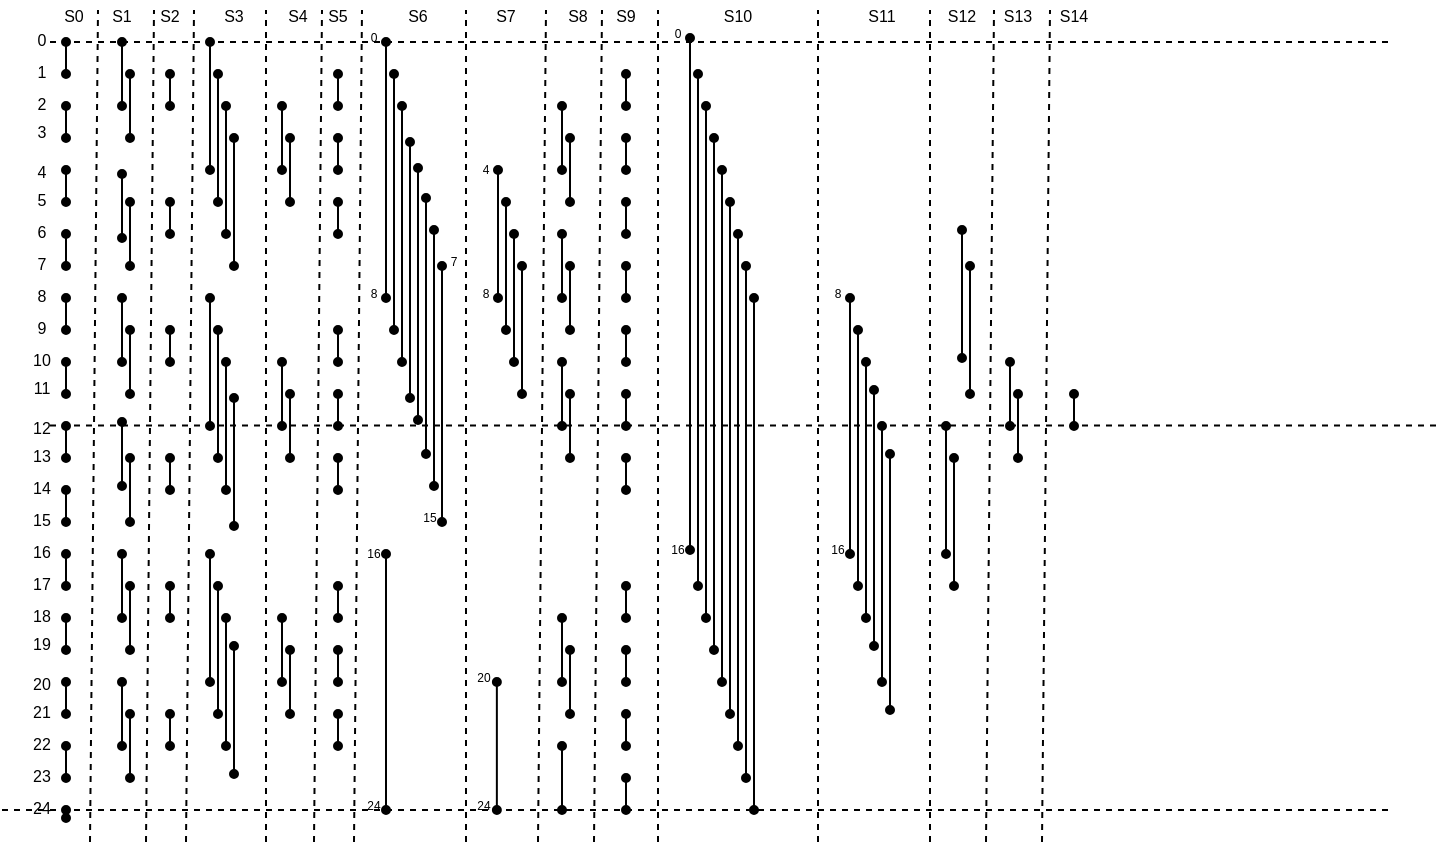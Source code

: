 <mxfile version="12.6.5" type="device"><diagram id="Ht1M8jgEwFfnCIfOTk4-" name="Page-1"><mxGraphModel dx="749" dy="666" grid="1" gridSize="4" guides="1" tooltips="1" connect="1" arrows="1" fold="1" page="1" pageScale="1" pageWidth="1169" pageHeight="827" math="0" shadow="0"><root><mxCell id="0"/><mxCell id="1" parent="0"/><mxCell id="zdIPaz5jNOVgqwuHXg08-60" value="" style="endArrow=oval;startArrow=oval;html=1;startFill=1;endFill=1;endSize=4;startSize=4;" parent="1" edge="1"><mxGeometry width="50" height="50" relative="1" as="geometry"><mxPoint x="56" y="48" as="sourcePoint"/><mxPoint x="56" y="32" as="targetPoint"/></mxGeometry></mxCell><mxCell id="zdIPaz5jNOVgqwuHXg08-61" value="" style="endArrow=oval;startArrow=oval;html=1;startFill=1;endFill=1;endSize=4;startSize=4;" parent="1" edge="1"><mxGeometry width="50" height="50" relative="1" as="geometry"><mxPoint x="56" y="80" as="sourcePoint"/><mxPoint x="56" y="64" as="targetPoint"/></mxGeometry></mxCell><mxCell id="zdIPaz5jNOVgqwuHXg08-62" value="" style="endArrow=oval;startArrow=oval;html=1;startFill=1;endFill=1;endSize=4;startSize=4;" parent="1" edge="1"><mxGeometry width="50" height="50" relative="1" as="geometry"><mxPoint x="56" y="112" as="sourcePoint"/><mxPoint x="56" y="96" as="targetPoint"/></mxGeometry></mxCell><mxCell id="zdIPaz5jNOVgqwuHXg08-63" value="" style="endArrow=oval;startArrow=oval;html=1;startFill=1;endFill=1;endSize=4;startSize=4;" parent="1" edge="1"><mxGeometry width="50" height="50" relative="1" as="geometry"><mxPoint x="56" y="144" as="sourcePoint"/><mxPoint x="56" y="128.0" as="targetPoint"/></mxGeometry></mxCell><mxCell id="zdIPaz5jNOVgqwuHXg08-64" value="" style="endArrow=oval;startArrow=oval;html=1;startFill=1;endFill=1;endSize=4;startSize=4;" parent="1" edge="1"><mxGeometry width="50" height="50" relative="1" as="geometry"><mxPoint x="84" y="64" as="sourcePoint"/><mxPoint x="84" y="32" as="targetPoint"/></mxGeometry></mxCell><mxCell id="zdIPaz5jNOVgqwuHXg08-65" value="" style="endArrow=oval;startArrow=oval;html=1;startFill=1;endFill=1;endSize=4;startSize=4;" parent="1" edge="1"><mxGeometry width="50" height="50" relative="1" as="geometry"><mxPoint x="88" y="80.0" as="sourcePoint"/><mxPoint x="88" y="48" as="targetPoint"/></mxGeometry></mxCell><mxCell id="zdIPaz5jNOVgqwuHXg08-66" value="" style="endArrow=oval;startArrow=oval;html=1;startFill=1;endFill=1;endSize=4;startSize=4;" parent="1" edge="1"><mxGeometry width="50" height="50" relative="1" as="geometry"><mxPoint x="108" y="64" as="sourcePoint"/><mxPoint x="108" y="48" as="targetPoint"/></mxGeometry></mxCell><mxCell id="zdIPaz5jNOVgqwuHXg08-67" value="" style="endArrow=oval;startArrow=oval;html=1;startFill=1;endFill=1;endSize=4;startSize=4;" parent="1" edge="1"><mxGeometry width="50" height="50" relative="1" as="geometry"><mxPoint x="84" y="130.0" as="sourcePoint"/><mxPoint x="84" y="98" as="targetPoint"/></mxGeometry></mxCell><mxCell id="zdIPaz5jNOVgqwuHXg08-68" value="" style="endArrow=oval;startArrow=oval;html=1;startFill=1;endFill=1;endSize=4;startSize=4;" parent="1" edge="1"><mxGeometry width="50" height="50" relative="1" as="geometry"><mxPoint x="88" y="144.0" as="sourcePoint"/><mxPoint x="88" y="112" as="targetPoint"/></mxGeometry></mxCell><mxCell id="zdIPaz5jNOVgqwuHXg08-69" value="" style="endArrow=oval;startArrow=oval;html=1;startFill=1;endFill=1;endSize=4;startSize=4;" parent="1" edge="1"><mxGeometry width="50" height="50" relative="1" as="geometry"><mxPoint x="108" y="128.0" as="sourcePoint"/><mxPoint x="108" y="112" as="targetPoint"/></mxGeometry></mxCell><mxCell id="zdIPaz5jNOVgqwuHXg08-70" value="" style="endArrow=oval;startArrow=oval;html=1;startFill=1;endFill=1;endSize=4;startSize=4;" parent="1" edge="1"><mxGeometry width="50" height="50" relative="1" as="geometry"><mxPoint x="128" y="96" as="sourcePoint"/><mxPoint x="128" y="32.0" as="targetPoint"/></mxGeometry></mxCell><mxCell id="zdIPaz5jNOVgqwuHXg08-71" value="" style="endArrow=oval;startArrow=oval;html=1;startFill=1;endFill=1;endSize=4;startSize=4;" parent="1" edge="1"><mxGeometry width="50" height="50" relative="1" as="geometry"><mxPoint x="132" y="112.0" as="sourcePoint"/><mxPoint x="132" y="48.0" as="targetPoint"/></mxGeometry></mxCell><mxCell id="zdIPaz5jNOVgqwuHXg08-72" value="" style="endArrow=oval;startArrow=oval;html=1;startFill=1;endFill=1;endSize=4;startSize=4;" parent="1" edge="1"><mxGeometry width="50" height="50" relative="1" as="geometry"><mxPoint x="136.0" y="128.0" as="sourcePoint"/><mxPoint x="136.0" y="64.0" as="targetPoint"/></mxGeometry></mxCell><mxCell id="zdIPaz5jNOVgqwuHXg08-73" value="" style="endArrow=oval;startArrow=oval;html=1;startFill=1;endFill=1;endSize=4;startSize=4;" parent="1" edge="1"><mxGeometry width="50" height="50" relative="1" as="geometry"><mxPoint x="140.0" y="144" as="sourcePoint"/><mxPoint x="140.0" y="80.0" as="targetPoint"/></mxGeometry></mxCell><mxCell id="zdIPaz5jNOVgqwuHXg08-74" value="" style="endArrow=oval;startArrow=oval;html=1;startFill=1;endFill=1;endSize=4;startSize=4;" parent="1" edge="1"><mxGeometry width="50" height="50" relative="1" as="geometry"><mxPoint x="164" y="96.0" as="sourcePoint"/><mxPoint x="164" y="64" as="targetPoint"/></mxGeometry></mxCell><mxCell id="zdIPaz5jNOVgqwuHXg08-75" value="" style="endArrow=oval;startArrow=oval;html=1;startFill=1;endFill=1;endSize=4;startSize=4;" parent="1" edge="1"><mxGeometry width="50" height="50" relative="1" as="geometry"><mxPoint x="168.0" y="112.0" as="sourcePoint"/><mxPoint x="168.0" y="80.0" as="targetPoint"/></mxGeometry></mxCell><mxCell id="zdIPaz5jNOVgqwuHXg08-76" value="&lt;font style=&quot;font-size: 8px&quot;&gt;0&lt;/font&gt;" style="text;html=1;strokeColor=none;fillColor=none;align=center;verticalAlign=middle;whiteSpace=wrap;rounded=0;" parent="1" vertex="1"><mxGeometry x="32" y="24" width="24" height="12" as="geometry"/></mxCell><mxCell id="zdIPaz5jNOVgqwuHXg08-77" value="&lt;font style=&quot;font-size: 8px&quot;&gt;1&lt;/font&gt;" style="text;html=1;strokeColor=none;fillColor=none;align=center;verticalAlign=middle;whiteSpace=wrap;rounded=0;" parent="1" vertex="1"><mxGeometry x="32" y="40" width="24" height="12" as="geometry"/></mxCell><mxCell id="zdIPaz5jNOVgqwuHXg08-78" value="&lt;font style=&quot;font-size: 8px&quot;&gt;2&lt;/font&gt;" style="text;html=1;strokeColor=none;fillColor=none;align=center;verticalAlign=middle;whiteSpace=wrap;rounded=0;" parent="1" vertex="1"><mxGeometry x="32" y="56" width="24" height="12" as="geometry"/></mxCell><mxCell id="zdIPaz5jNOVgqwuHXg08-79" value="&lt;font style=&quot;font-size: 8px&quot;&gt;3&lt;/font&gt;" style="text;html=1;strokeColor=none;fillColor=none;align=center;verticalAlign=middle;whiteSpace=wrap;rounded=0;" parent="1" vertex="1"><mxGeometry x="32" y="70" width="24" height="12" as="geometry"/></mxCell><mxCell id="zdIPaz5jNOVgqwuHXg08-80" value="&lt;font style=&quot;font-size: 8px&quot;&gt;4&lt;/font&gt;" style="text;html=1;strokeColor=none;fillColor=none;align=center;verticalAlign=middle;whiteSpace=wrap;rounded=0;" parent="1" vertex="1"><mxGeometry x="32" y="90" width="24" height="12" as="geometry"/></mxCell><mxCell id="zdIPaz5jNOVgqwuHXg08-81" value="&lt;font style=&quot;font-size: 8px&quot;&gt;5&lt;/font&gt;" style="text;html=1;strokeColor=none;fillColor=none;align=center;verticalAlign=middle;whiteSpace=wrap;rounded=0;" parent="1" vertex="1"><mxGeometry x="32" y="104" width="24" height="12" as="geometry"/></mxCell><mxCell id="zdIPaz5jNOVgqwuHXg08-82" value="&lt;font style=&quot;font-size: 8px&quot;&gt;6&lt;/font&gt;" style="text;html=1;strokeColor=none;fillColor=none;align=center;verticalAlign=middle;whiteSpace=wrap;rounded=0;" parent="1" vertex="1"><mxGeometry x="32" y="120" width="24" height="12" as="geometry"/></mxCell><mxCell id="zdIPaz5jNOVgqwuHXg08-83" value="&lt;font style=&quot;font-size: 8px&quot;&gt;7&lt;/font&gt;" style="text;html=1;strokeColor=none;fillColor=none;align=center;verticalAlign=middle;whiteSpace=wrap;rounded=0;" parent="1" vertex="1"><mxGeometry x="32" y="136" width="24" height="12" as="geometry"/></mxCell><mxCell id="zdIPaz5jNOVgqwuHXg08-84" value="" style="endArrow=oval;startArrow=oval;html=1;startFill=1;endFill=1;endSize=4;startSize=4;" parent="1" edge="1"><mxGeometry width="50" height="50" relative="1" as="geometry"><mxPoint x="56.0" y="176" as="sourcePoint"/><mxPoint x="56.0" y="160" as="targetPoint"/></mxGeometry></mxCell><mxCell id="zdIPaz5jNOVgqwuHXg08-85" value="" style="endArrow=oval;startArrow=oval;html=1;startFill=1;endFill=1;endSize=4;startSize=4;" parent="1" edge="1"><mxGeometry width="50" height="50" relative="1" as="geometry"><mxPoint x="56.0" y="208" as="sourcePoint"/><mxPoint x="56.0" y="192.0" as="targetPoint"/></mxGeometry></mxCell><mxCell id="zdIPaz5jNOVgqwuHXg08-86" value="" style="endArrow=oval;startArrow=oval;html=1;startFill=1;endFill=1;endSize=4;startSize=4;" parent="1" edge="1"><mxGeometry width="50" height="50" relative="1" as="geometry"><mxPoint x="56.0" y="240" as="sourcePoint"/><mxPoint x="56.0" y="224.0" as="targetPoint"/></mxGeometry></mxCell><mxCell id="zdIPaz5jNOVgqwuHXg08-87" value="" style="endArrow=oval;startArrow=oval;html=1;startFill=1;endFill=1;endSize=4;startSize=4;" parent="1" edge="1"><mxGeometry width="50" height="50" relative="1" as="geometry"><mxPoint x="56.0" y="272" as="sourcePoint"/><mxPoint x="56.0" y="256" as="targetPoint"/></mxGeometry></mxCell><mxCell id="zdIPaz5jNOVgqwuHXg08-88" value="" style="endArrow=oval;startArrow=oval;html=1;startFill=1;endFill=1;endSize=4;startSize=4;" parent="1" edge="1"><mxGeometry width="50" height="50" relative="1" as="geometry"><mxPoint x="84" y="192.0" as="sourcePoint"/><mxPoint x="84" y="160" as="targetPoint"/></mxGeometry></mxCell><mxCell id="zdIPaz5jNOVgqwuHXg08-89" value="" style="endArrow=oval;startArrow=oval;html=1;startFill=1;endFill=1;endSize=4;startSize=4;" parent="1" edge="1"><mxGeometry width="50" height="50" relative="1" as="geometry"><mxPoint x="88" y="208.0" as="sourcePoint"/><mxPoint x="88" y="176" as="targetPoint"/></mxGeometry></mxCell><mxCell id="zdIPaz5jNOVgqwuHXg08-90" value="" style="endArrow=oval;startArrow=oval;html=1;startFill=1;endFill=1;endSize=4;startSize=4;" parent="1" edge="1"><mxGeometry width="50" height="50" relative="1" as="geometry"><mxPoint x="108" y="192.0" as="sourcePoint"/><mxPoint x="108" y="176" as="targetPoint"/></mxGeometry></mxCell><mxCell id="zdIPaz5jNOVgqwuHXg08-91" value="" style="endArrow=oval;startArrow=oval;html=1;startFill=1;endFill=1;endSize=4;startSize=4;" parent="1" edge="1"><mxGeometry width="50" height="50" relative="1" as="geometry"><mxPoint x="84" y="254" as="sourcePoint"/><mxPoint x="84" y="222.0" as="targetPoint"/></mxGeometry></mxCell><mxCell id="zdIPaz5jNOVgqwuHXg08-92" value="" style="endArrow=oval;startArrow=oval;html=1;startFill=1;endFill=1;endSize=4;startSize=4;" parent="1" edge="1"><mxGeometry width="50" height="50" relative="1" as="geometry"><mxPoint x="88" y="272" as="sourcePoint"/><mxPoint x="88" y="240" as="targetPoint"/></mxGeometry></mxCell><mxCell id="zdIPaz5jNOVgqwuHXg08-93" value="" style="endArrow=oval;startArrow=oval;html=1;startFill=1;endFill=1;endSize=4;startSize=4;" parent="1" edge="1"><mxGeometry width="50" height="50" relative="1" as="geometry"><mxPoint x="108" y="256" as="sourcePoint"/><mxPoint x="108" y="240" as="targetPoint"/></mxGeometry></mxCell><mxCell id="zdIPaz5jNOVgqwuHXg08-94" value="" style="endArrow=oval;startArrow=oval;html=1;startFill=1;endFill=1;endSize=4;startSize=4;" parent="1" edge="1"><mxGeometry width="50" height="50" relative="1" as="geometry"><mxPoint x="128" y="224.0" as="sourcePoint"/><mxPoint x="128" y="160.0" as="targetPoint"/></mxGeometry></mxCell><mxCell id="zdIPaz5jNOVgqwuHXg08-95" value="" style="endArrow=oval;startArrow=oval;html=1;startFill=1;endFill=1;endSize=4;startSize=4;" parent="1" edge="1"><mxGeometry width="50" height="50" relative="1" as="geometry"><mxPoint x="132.0" y="240.0" as="sourcePoint"/><mxPoint x="132.0" y="176.0" as="targetPoint"/></mxGeometry></mxCell><mxCell id="zdIPaz5jNOVgqwuHXg08-96" value="" style="endArrow=oval;startArrow=oval;html=1;startFill=1;endFill=1;endSize=4;startSize=4;" parent="1" edge="1"><mxGeometry width="50" height="50" relative="1" as="geometry"><mxPoint x="136.0" y="256" as="sourcePoint"/><mxPoint x="136.0" y="192.0" as="targetPoint"/></mxGeometry></mxCell><mxCell id="zdIPaz5jNOVgqwuHXg08-97" value="" style="endArrow=oval;startArrow=oval;html=1;startFill=1;endFill=1;endSize=4;startSize=4;" parent="1" edge="1"><mxGeometry width="50" height="50" relative="1" as="geometry"><mxPoint x="140" y="274" as="sourcePoint"/><mxPoint x="140" y="210.0" as="targetPoint"/></mxGeometry></mxCell><mxCell id="zdIPaz5jNOVgqwuHXg08-98" value="" style="endArrow=oval;startArrow=oval;html=1;startFill=1;endFill=1;endSize=4;startSize=4;" parent="1" edge="1"><mxGeometry width="50" height="50" relative="1" as="geometry"><mxPoint x="164.0" y="224.0" as="sourcePoint"/><mxPoint x="164.0" y="192.0" as="targetPoint"/></mxGeometry></mxCell><mxCell id="zdIPaz5jNOVgqwuHXg08-99" value="" style="endArrow=oval;startArrow=oval;html=1;startFill=1;endFill=1;endSize=4;startSize=4;" parent="1" edge="1"><mxGeometry width="50" height="50" relative="1" as="geometry"><mxPoint x="168.0" y="240.0" as="sourcePoint"/><mxPoint x="168.0" y="208.0" as="targetPoint"/></mxGeometry></mxCell><mxCell id="zdIPaz5jNOVgqwuHXg08-100" value="&lt;font style=&quot;font-size: 8px&quot;&gt;8&lt;/font&gt;" style="text;html=1;strokeColor=none;fillColor=none;align=center;verticalAlign=middle;whiteSpace=wrap;rounded=0;" parent="1" vertex="1"><mxGeometry x="32" y="152" width="24" height="12" as="geometry"/></mxCell><mxCell id="zdIPaz5jNOVgqwuHXg08-101" value="&lt;font style=&quot;font-size: 8px&quot;&gt;9&lt;/font&gt;" style="text;html=1;strokeColor=none;fillColor=none;align=center;verticalAlign=middle;whiteSpace=wrap;rounded=0;" parent="1" vertex="1"><mxGeometry x="32" y="168" width="24" height="12" as="geometry"/></mxCell><mxCell id="zdIPaz5jNOVgqwuHXg08-102" value="&lt;font style=&quot;font-size: 8px&quot;&gt;10&lt;/font&gt;" style="text;html=1;strokeColor=none;fillColor=none;align=center;verticalAlign=middle;whiteSpace=wrap;rounded=0;" parent="1" vertex="1"><mxGeometry x="32" y="184" width="24" height="12" as="geometry"/></mxCell><mxCell id="zdIPaz5jNOVgqwuHXg08-103" value="&lt;font style=&quot;font-size: 8px&quot;&gt;11&lt;/font&gt;" style="text;html=1;strokeColor=none;fillColor=none;align=center;verticalAlign=middle;whiteSpace=wrap;rounded=0;" parent="1" vertex="1"><mxGeometry x="32" y="198" width="24" height="12" as="geometry"/></mxCell><mxCell id="zdIPaz5jNOVgqwuHXg08-104" value="&lt;span style=&quot;font-size: 8px&quot;&gt;12&lt;/span&gt;" style="text;html=1;strokeColor=none;fillColor=none;align=center;verticalAlign=middle;whiteSpace=wrap;rounded=0;" parent="1" vertex="1"><mxGeometry x="32" y="218" width="24" height="12" as="geometry"/></mxCell><mxCell id="zdIPaz5jNOVgqwuHXg08-105" value="&lt;span style=&quot;font-size: 8px&quot;&gt;13&lt;/span&gt;" style="text;html=1;strokeColor=none;fillColor=none;align=center;verticalAlign=middle;whiteSpace=wrap;rounded=0;" parent="1" vertex="1"><mxGeometry x="32" y="232" width="24" height="12" as="geometry"/></mxCell><mxCell id="zdIPaz5jNOVgqwuHXg08-106" value="&lt;font style=&quot;font-size: 8px&quot;&gt;14&lt;/font&gt;" style="text;html=1;strokeColor=none;fillColor=none;align=center;verticalAlign=middle;whiteSpace=wrap;rounded=0;" parent="1" vertex="1"><mxGeometry x="32" y="248" width="24" height="12" as="geometry"/></mxCell><mxCell id="zdIPaz5jNOVgqwuHXg08-107" value="&lt;font style=&quot;font-size: 8px&quot;&gt;15&lt;/font&gt;" style="text;html=1;strokeColor=none;fillColor=none;align=center;verticalAlign=middle;whiteSpace=wrap;rounded=0;" parent="1" vertex="1"><mxGeometry x="32" y="264" width="24" height="12" as="geometry"/></mxCell><mxCell id="zdIPaz5jNOVgqwuHXg08-108" value="" style="endArrow=oval;startArrow=oval;html=1;startFill=1;endFill=1;endSize=4;startSize=4;" parent="1" edge="1"><mxGeometry width="50" height="50" relative="1" as="geometry"><mxPoint x="216" y="160" as="sourcePoint"/><mxPoint x="216" y="32.0" as="targetPoint"/></mxGeometry></mxCell><mxCell id="zdIPaz5jNOVgqwuHXg08-109" value="" style="endArrow=oval;startArrow=oval;html=1;startFill=1;endFill=1;endSize=4;startSize=4;" parent="1" edge="1"><mxGeometry width="50" height="50" relative="1" as="geometry"><mxPoint x="220" y="176" as="sourcePoint"/><mxPoint x="220" y="48.0" as="targetPoint"/></mxGeometry></mxCell><mxCell id="zdIPaz5jNOVgqwuHXg08-110" value="" style="endArrow=oval;startArrow=oval;html=1;startFill=1;endFill=1;endSize=4;startSize=4;" parent="1" edge="1"><mxGeometry width="50" height="50" relative="1" as="geometry"><mxPoint x="224.0" y="192" as="sourcePoint"/><mxPoint x="224.0" y="64.0" as="targetPoint"/></mxGeometry></mxCell><mxCell id="zdIPaz5jNOVgqwuHXg08-111" value="" style="endArrow=oval;startArrow=oval;html=1;startFill=1;endFill=1;endSize=4;startSize=4;" parent="1" edge="1"><mxGeometry width="50" height="50" relative="1" as="geometry"><mxPoint x="228.0" y="210" as="sourcePoint"/><mxPoint x="228.0" y="82.0" as="targetPoint"/></mxGeometry></mxCell><mxCell id="zdIPaz5jNOVgqwuHXg08-112" value="" style="endArrow=oval;startArrow=oval;html=1;startFill=1;endFill=1;endSize=4;startSize=4;" parent="1" edge="1"><mxGeometry width="50" height="50" relative="1" as="geometry"><mxPoint x="232" y="221" as="sourcePoint"/><mxPoint x="232" y="95" as="targetPoint"/></mxGeometry></mxCell><mxCell id="zdIPaz5jNOVgqwuHXg08-113" value="" style="endArrow=oval;startArrow=oval;html=1;startFill=1;endFill=1;endSize=4;startSize=4;" parent="1" edge="1"><mxGeometry width="50" height="50" relative="1" as="geometry"><mxPoint x="236.0" y="238" as="sourcePoint"/><mxPoint x="236.0" y="110.0" as="targetPoint"/></mxGeometry></mxCell><mxCell id="zdIPaz5jNOVgqwuHXg08-114" value="" style="endArrow=oval;startArrow=oval;html=1;startFill=1;endFill=1;endSize=4;startSize=4;" parent="1" edge="1"><mxGeometry width="50" height="50" relative="1" as="geometry"><mxPoint x="240.0" y="254" as="sourcePoint"/><mxPoint x="240" y="126" as="targetPoint"/></mxGeometry></mxCell><mxCell id="zdIPaz5jNOVgqwuHXg08-115" value="" style="endArrow=oval;startArrow=oval;html=1;startFill=1;endFill=1;endSize=4;startSize=4;" parent="1" edge="1"><mxGeometry width="50" height="50" relative="1" as="geometry"><mxPoint x="244.0" y="272" as="sourcePoint"/><mxPoint x="244.0" y="144" as="targetPoint"/></mxGeometry></mxCell><mxCell id="zdIPaz5jNOVgqwuHXg08-116" value="" style="endArrow=oval;startArrow=oval;html=1;startFill=1;endFill=1;endSize=4;startSize=4;" parent="1" edge="1"><mxGeometry width="50" height="50" relative="1" as="geometry"><mxPoint x="272" y="160.0" as="sourcePoint"/><mxPoint x="272" y="96.0" as="targetPoint"/></mxGeometry></mxCell><mxCell id="zdIPaz5jNOVgqwuHXg08-117" value="" style="endArrow=oval;startArrow=oval;html=1;startFill=1;endFill=1;endSize=4;startSize=4;" parent="1" edge="1"><mxGeometry width="50" height="50" relative="1" as="geometry"><mxPoint x="276.0" y="176.0" as="sourcePoint"/><mxPoint x="276.0" y="112.0" as="targetPoint"/></mxGeometry></mxCell><mxCell id="zdIPaz5jNOVgqwuHXg08-118" value="" style="endArrow=oval;startArrow=oval;html=1;startFill=1;endFill=1;endSize=4;startSize=4;" parent="1" edge="1"><mxGeometry width="50" height="50" relative="1" as="geometry"><mxPoint x="280.0" y="192" as="sourcePoint"/><mxPoint x="280.0" y="128.0" as="targetPoint"/></mxGeometry></mxCell><mxCell id="zdIPaz5jNOVgqwuHXg08-119" value="" style="endArrow=oval;startArrow=oval;html=1;startFill=1;endFill=1;endSize=4;startSize=4;" parent="1" edge="1"><mxGeometry width="50" height="50" relative="1" as="geometry"><mxPoint x="284" y="208" as="sourcePoint"/><mxPoint x="284" y="144.0" as="targetPoint"/></mxGeometry></mxCell><mxCell id="zdIPaz5jNOVgqwuHXg08-120" value="" style="endArrow=oval;startArrow=oval;html=1;startFill=1;endFill=1;endSize=4;startSize=4;" parent="1" edge="1"><mxGeometry width="50" height="50" relative="1" as="geometry"><mxPoint x="304" y="96.0" as="sourcePoint"/><mxPoint x="304" y="64" as="targetPoint"/></mxGeometry></mxCell><mxCell id="zdIPaz5jNOVgqwuHXg08-121" value="" style="endArrow=oval;startArrow=oval;html=1;startFill=1;endFill=1;endSize=4;startSize=4;" parent="1" edge="1"><mxGeometry width="50" height="50" relative="1" as="geometry"><mxPoint x="308" y="112.0" as="sourcePoint"/><mxPoint x="308" y="80" as="targetPoint"/></mxGeometry></mxCell><mxCell id="zdIPaz5jNOVgqwuHXg08-122" value="" style="endArrow=oval;startArrow=oval;html=1;startFill=1;endFill=1;endSize=4;startSize=4;" parent="1" edge="1"><mxGeometry width="50" height="50" relative="1" as="geometry"><mxPoint x="304" y="160.0" as="sourcePoint"/><mxPoint x="304" y="128.0" as="targetPoint"/></mxGeometry></mxCell><mxCell id="zdIPaz5jNOVgqwuHXg08-123" value="" style="endArrow=oval;startArrow=oval;html=1;startFill=1;endFill=1;endSize=4;startSize=4;" parent="1" edge="1"><mxGeometry width="50" height="50" relative="1" as="geometry"><mxPoint x="308" y="176.0" as="sourcePoint"/><mxPoint x="308" y="144" as="targetPoint"/></mxGeometry></mxCell><mxCell id="zdIPaz5jNOVgqwuHXg08-124" value="" style="endArrow=oval;startArrow=oval;html=1;startFill=1;endFill=1;endSize=4;startSize=4;" parent="1" edge="1"><mxGeometry width="50" height="50" relative="1" as="geometry"><mxPoint x="304" y="224" as="sourcePoint"/><mxPoint x="304" y="192" as="targetPoint"/></mxGeometry></mxCell><mxCell id="zdIPaz5jNOVgqwuHXg08-125" value="" style="endArrow=oval;startArrow=oval;html=1;startFill=1;endFill=1;endSize=4;startSize=4;" parent="1" edge="1"><mxGeometry width="50" height="50" relative="1" as="geometry"><mxPoint x="308" y="240.0" as="sourcePoint"/><mxPoint x="308" y="208" as="targetPoint"/></mxGeometry></mxCell><mxCell id="zdIPaz5jNOVgqwuHXg08-126" value="" style="endArrow=oval;startArrow=oval;html=1;startFill=1;endFill=1;endSize=4;startSize=4;" parent="1" edge="1"><mxGeometry width="50" height="50" relative="1" as="geometry"><mxPoint x="192" y="64.0" as="sourcePoint"/><mxPoint x="192" y="48" as="targetPoint"/></mxGeometry></mxCell><mxCell id="zdIPaz5jNOVgqwuHXg08-127" value="" style="endArrow=oval;startArrow=oval;html=1;startFill=1;endFill=1;endSize=4;startSize=4;" parent="1" edge="1"><mxGeometry width="50" height="50" relative="1" as="geometry"><mxPoint x="192" y="96.0" as="sourcePoint"/><mxPoint x="192" y="80" as="targetPoint"/></mxGeometry></mxCell><mxCell id="zdIPaz5jNOVgqwuHXg08-128" value="" style="endArrow=oval;startArrow=oval;html=1;startFill=1;endFill=1;endSize=4;startSize=4;" parent="1" edge="1"><mxGeometry width="50" height="50" relative="1" as="geometry"><mxPoint x="192" y="128.0" as="sourcePoint"/><mxPoint x="192" y="112" as="targetPoint"/></mxGeometry></mxCell><mxCell id="zdIPaz5jNOVgqwuHXg08-129" value="" style="endArrow=oval;startArrow=oval;html=1;startFill=1;endFill=1;endSize=4;startSize=4;" parent="1" edge="1"><mxGeometry width="50" height="50" relative="1" as="geometry"><mxPoint x="192" y="192.0" as="sourcePoint"/><mxPoint x="192" y="176" as="targetPoint"/></mxGeometry></mxCell><mxCell id="zdIPaz5jNOVgqwuHXg08-130" value="" style="endArrow=oval;startArrow=oval;html=1;startFill=1;endFill=1;endSize=4;startSize=4;" parent="1" edge="1"><mxGeometry width="50" height="50" relative="1" as="geometry"><mxPoint x="192" y="224.0" as="sourcePoint"/><mxPoint x="192" y="208" as="targetPoint"/></mxGeometry></mxCell><mxCell id="zdIPaz5jNOVgqwuHXg08-131" value="" style="endArrow=oval;startArrow=oval;html=1;startFill=1;endFill=1;endSize=4;startSize=4;" parent="1" edge="1"><mxGeometry width="50" height="50" relative="1" as="geometry"><mxPoint x="192" y="256" as="sourcePoint"/><mxPoint x="192" y="240" as="targetPoint"/></mxGeometry></mxCell><mxCell id="zdIPaz5jNOVgqwuHXg08-132" value="" style="endArrow=oval;startArrow=oval;html=1;startFill=1;endFill=1;endSize=4;startSize=4;" parent="1" edge="1"><mxGeometry width="50" height="50" relative="1" as="geometry"><mxPoint x="336" y="64.0" as="sourcePoint"/><mxPoint x="336" y="48" as="targetPoint"/></mxGeometry></mxCell><mxCell id="zdIPaz5jNOVgqwuHXg08-133" value="" style="endArrow=oval;startArrow=oval;html=1;startFill=1;endFill=1;endSize=4;startSize=4;" parent="1" edge="1"><mxGeometry width="50" height="50" relative="1" as="geometry"><mxPoint x="336" y="96.0" as="sourcePoint"/><mxPoint x="336" y="80" as="targetPoint"/></mxGeometry></mxCell><mxCell id="zdIPaz5jNOVgqwuHXg08-134" value="" style="endArrow=oval;startArrow=oval;html=1;startFill=1;endFill=1;endSize=4;startSize=4;" parent="1" edge="1"><mxGeometry width="50" height="50" relative="1" as="geometry"><mxPoint x="336" y="128" as="sourcePoint"/><mxPoint x="336" y="112" as="targetPoint"/></mxGeometry></mxCell><mxCell id="zdIPaz5jNOVgqwuHXg08-135" value="" style="endArrow=oval;startArrow=oval;html=1;startFill=1;endFill=1;endSize=4;startSize=4;" parent="1" edge="1"><mxGeometry width="50" height="50" relative="1" as="geometry"><mxPoint x="336" y="160.0" as="sourcePoint"/><mxPoint x="336" y="144" as="targetPoint"/></mxGeometry></mxCell><mxCell id="zdIPaz5jNOVgqwuHXg08-136" value="" style="endArrow=oval;startArrow=oval;html=1;startFill=1;endFill=1;endSize=4;startSize=4;" parent="1" edge="1"><mxGeometry width="50" height="50" relative="1" as="geometry"><mxPoint x="336" y="224.0" as="sourcePoint"/><mxPoint x="336" y="208" as="targetPoint"/></mxGeometry></mxCell><mxCell id="zdIPaz5jNOVgqwuHXg08-137" value="" style="endArrow=oval;startArrow=oval;html=1;startFill=1;endFill=1;endSize=4;startSize=4;" parent="1" edge="1"><mxGeometry width="50" height="50" relative="1" as="geometry"><mxPoint x="336" y="192" as="sourcePoint"/><mxPoint x="336" y="176" as="targetPoint"/></mxGeometry></mxCell><mxCell id="zdIPaz5jNOVgqwuHXg08-138" value="" style="endArrow=oval;startArrow=oval;html=1;startFill=1;endFill=1;endSize=4;startSize=4;" parent="1" edge="1"><mxGeometry width="50" height="50" relative="1" as="geometry"><mxPoint x="336" y="256" as="sourcePoint"/><mxPoint x="336" y="240" as="targetPoint"/></mxGeometry></mxCell><mxCell id="zdIPaz5jNOVgqwuHXg08-139" value="" style="endArrow=oval;startArrow=oval;html=1;startFill=1;endFill=1;endSize=4;startSize=4;" parent="1" edge="1"><mxGeometry width="50" height="50" relative="1" as="geometry"><mxPoint x="56.0" y="304" as="sourcePoint"/><mxPoint x="56.0" y="288" as="targetPoint"/></mxGeometry></mxCell><mxCell id="zdIPaz5jNOVgqwuHXg08-140" value="" style="endArrow=oval;startArrow=oval;html=1;startFill=1;endFill=1;endSize=4;startSize=4;" parent="1" edge="1"><mxGeometry width="50" height="50" relative="1" as="geometry"><mxPoint x="56.0" y="336" as="sourcePoint"/><mxPoint x="56.0" y="320.0" as="targetPoint"/></mxGeometry></mxCell><mxCell id="zdIPaz5jNOVgqwuHXg08-141" value="" style="endArrow=oval;startArrow=oval;html=1;startFill=1;endFill=1;endSize=4;startSize=4;" parent="1" edge="1"><mxGeometry width="50" height="50" relative="1" as="geometry"><mxPoint x="56.0" y="368" as="sourcePoint"/><mxPoint x="56.0" y="352.0" as="targetPoint"/></mxGeometry></mxCell><mxCell id="zdIPaz5jNOVgqwuHXg08-142" value="" style="endArrow=oval;startArrow=oval;html=1;startFill=1;endFill=1;endSize=4;startSize=4;" parent="1" edge="1"><mxGeometry width="50" height="50" relative="1" as="geometry"><mxPoint x="56.0" y="400" as="sourcePoint"/><mxPoint x="56.0" y="384" as="targetPoint"/></mxGeometry></mxCell><mxCell id="zdIPaz5jNOVgqwuHXg08-143" value="" style="endArrow=oval;startArrow=oval;html=1;startFill=1;endFill=1;endSize=4;startSize=4;" parent="1" edge="1"><mxGeometry width="50" height="50" relative="1" as="geometry"><mxPoint x="84" y="320.0" as="sourcePoint"/><mxPoint x="84" y="288" as="targetPoint"/></mxGeometry></mxCell><mxCell id="zdIPaz5jNOVgqwuHXg08-144" value="" style="endArrow=oval;startArrow=oval;html=1;startFill=1;endFill=1;endSize=4;startSize=4;" parent="1" edge="1"><mxGeometry width="50" height="50" relative="1" as="geometry"><mxPoint x="88" y="336.0" as="sourcePoint"/><mxPoint x="88" y="304" as="targetPoint"/></mxGeometry></mxCell><mxCell id="zdIPaz5jNOVgqwuHXg08-145" value="" style="endArrow=oval;startArrow=oval;html=1;startFill=1;endFill=1;endSize=4;startSize=4;" parent="1" edge="1"><mxGeometry width="50" height="50" relative="1" as="geometry"><mxPoint x="108" y="320.0" as="sourcePoint"/><mxPoint x="108" y="304" as="targetPoint"/></mxGeometry></mxCell><mxCell id="zdIPaz5jNOVgqwuHXg08-146" value="" style="endArrow=oval;startArrow=oval;html=1;startFill=1;endFill=1;endSize=4;startSize=4;" parent="1" edge="1"><mxGeometry width="50" height="50" relative="1" as="geometry"><mxPoint x="84" y="384" as="sourcePoint"/><mxPoint x="84" y="352.0" as="targetPoint"/></mxGeometry></mxCell><mxCell id="zdIPaz5jNOVgqwuHXg08-147" value="" style="endArrow=oval;startArrow=oval;html=1;startFill=1;endFill=1;endSize=4;startSize=4;" parent="1" edge="1"><mxGeometry width="50" height="50" relative="1" as="geometry"><mxPoint x="88" y="400" as="sourcePoint"/><mxPoint x="88" y="368" as="targetPoint"/></mxGeometry></mxCell><mxCell id="zdIPaz5jNOVgqwuHXg08-148" value="" style="endArrow=oval;startArrow=oval;html=1;startFill=1;endFill=1;endSize=4;startSize=4;" parent="1" edge="1"><mxGeometry width="50" height="50" relative="1" as="geometry"><mxPoint x="108" y="384" as="sourcePoint"/><mxPoint x="108" y="368" as="targetPoint"/></mxGeometry></mxCell><mxCell id="zdIPaz5jNOVgqwuHXg08-149" value="" style="endArrow=oval;startArrow=oval;html=1;startFill=1;endFill=1;endSize=4;startSize=4;" parent="1" edge="1"><mxGeometry width="50" height="50" relative="1" as="geometry"><mxPoint x="128" y="352.0" as="sourcePoint"/><mxPoint x="128" y="288.0" as="targetPoint"/></mxGeometry></mxCell><mxCell id="zdIPaz5jNOVgqwuHXg08-150" value="" style="endArrow=oval;startArrow=oval;html=1;startFill=1;endFill=1;endSize=4;startSize=4;" parent="1" edge="1"><mxGeometry width="50" height="50" relative="1" as="geometry"><mxPoint x="132.0" y="368.0" as="sourcePoint"/><mxPoint x="132.0" y="304.0" as="targetPoint"/></mxGeometry></mxCell><mxCell id="zdIPaz5jNOVgqwuHXg08-151" value="" style="endArrow=oval;startArrow=oval;html=1;startFill=1;endFill=1;endSize=4;startSize=4;" parent="1" edge="1"><mxGeometry width="50" height="50" relative="1" as="geometry"><mxPoint x="136.0" y="384" as="sourcePoint"/><mxPoint x="136.0" y="320.0" as="targetPoint"/></mxGeometry></mxCell><mxCell id="zdIPaz5jNOVgqwuHXg08-152" value="" style="endArrow=oval;startArrow=oval;html=1;startFill=1;endFill=1;endSize=4;startSize=4;" parent="1" edge="1"><mxGeometry width="50" height="50" relative="1" as="geometry"><mxPoint x="140" y="398" as="sourcePoint"/><mxPoint x="140" y="334.0" as="targetPoint"/></mxGeometry></mxCell><mxCell id="zdIPaz5jNOVgqwuHXg08-153" value="" style="endArrow=oval;startArrow=oval;html=1;startFill=1;endFill=1;endSize=4;startSize=4;" parent="1" edge="1"><mxGeometry width="50" height="50" relative="1" as="geometry"><mxPoint x="164.0" y="352.0" as="sourcePoint"/><mxPoint x="164.0" y="320.0" as="targetPoint"/></mxGeometry></mxCell><mxCell id="zdIPaz5jNOVgqwuHXg08-154" value="" style="endArrow=oval;startArrow=oval;html=1;startFill=1;endFill=1;endSize=4;startSize=4;" parent="1" edge="1"><mxGeometry width="50" height="50" relative="1" as="geometry"><mxPoint x="168.0" y="368.0" as="sourcePoint"/><mxPoint x="168.0" y="336.0" as="targetPoint"/></mxGeometry></mxCell><mxCell id="zdIPaz5jNOVgqwuHXg08-155" value="&lt;font style=&quot;font-size: 8px&quot;&gt;16&lt;/font&gt;" style="text;html=1;strokeColor=none;fillColor=none;align=center;verticalAlign=middle;whiteSpace=wrap;rounded=0;" parent="1" vertex="1"><mxGeometry x="32" y="280" width="24" height="12" as="geometry"/></mxCell><mxCell id="zdIPaz5jNOVgqwuHXg08-156" value="&lt;font style=&quot;font-size: 8px&quot;&gt;17&lt;/font&gt;" style="text;html=1;strokeColor=none;fillColor=none;align=center;verticalAlign=middle;whiteSpace=wrap;rounded=0;" parent="1" vertex="1"><mxGeometry x="32" y="296" width="24" height="12" as="geometry"/></mxCell><mxCell id="zdIPaz5jNOVgqwuHXg08-157" value="&lt;font style=&quot;font-size: 8px&quot;&gt;18&lt;/font&gt;" style="text;html=1;strokeColor=none;fillColor=none;align=center;verticalAlign=middle;whiteSpace=wrap;rounded=0;" parent="1" vertex="1"><mxGeometry x="32" y="312" width="24" height="12" as="geometry"/></mxCell><mxCell id="zdIPaz5jNOVgqwuHXg08-158" value="&lt;font style=&quot;font-size: 8px&quot;&gt;19&lt;/font&gt;" style="text;html=1;strokeColor=none;fillColor=none;align=center;verticalAlign=middle;whiteSpace=wrap;rounded=0;" parent="1" vertex="1"><mxGeometry x="32" y="326" width="24" height="12" as="geometry"/></mxCell><mxCell id="zdIPaz5jNOVgqwuHXg08-159" value="&lt;span style=&quot;font-size: 8px&quot;&gt;20&lt;/span&gt;" style="text;html=1;strokeColor=none;fillColor=none;align=center;verticalAlign=middle;whiteSpace=wrap;rounded=0;" parent="1" vertex="1"><mxGeometry x="32" y="346" width="24" height="12" as="geometry"/></mxCell><mxCell id="zdIPaz5jNOVgqwuHXg08-160" value="&lt;font style=&quot;font-size: 8px&quot;&gt;21&lt;/font&gt;" style="text;html=1;strokeColor=none;fillColor=none;align=center;verticalAlign=middle;whiteSpace=wrap;rounded=0;" parent="1" vertex="1"><mxGeometry x="32" y="360" width="24" height="12" as="geometry"/></mxCell><mxCell id="zdIPaz5jNOVgqwuHXg08-161" value="&lt;font style=&quot;font-size: 8px&quot;&gt;22&lt;/font&gt;" style="text;html=1;strokeColor=none;fillColor=none;align=center;verticalAlign=middle;whiteSpace=wrap;rounded=0;" parent="1" vertex="1"><mxGeometry x="32" y="376" width="24" height="12" as="geometry"/></mxCell><mxCell id="zdIPaz5jNOVgqwuHXg08-162" value="&lt;font style=&quot;font-size: 8px&quot;&gt;23&lt;/font&gt;" style="text;html=1;strokeColor=none;fillColor=none;align=center;verticalAlign=middle;whiteSpace=wrap;rounded=0;" parent="1" vertex="1"><mxGeometry x="32" y="392" width="24" height="12" as="geometry"/></mxCell><mxCell id="zdIPaz5jNOVgqwuHXg08-163" value="" style="endArrow=oval;startArrow=oval;html=1;startFill=1;endFill=1;endSize=4;startSize=4;exitX=1;exitY=1;exitDx=0;exitDy=0;" parent="1" source="zdIPaz5jNOVgqwuHXg08-179" edge="1"><mxGeometry width="50" height="50" relative="1" as="geometry"><mxPoint x="56.0" y="432" as="sourcePoint"/><mxPoint x="56.0" y="416" as="targetPoint"/></mxGeometry></mxCell><mxCell id="zdIPaz5jNOVgqwuHXg08-179" value="&lt;font style=&quot;font-size: 8px&quot;&gt;24&lt;/font&gt;" style="text;html=1;strokeColor=none;fillColor=none;align=center;verticalAlign=middle;whiteSpace=wrap;rounded=0;" parent="1" vertex="1"><mxGeometry x="32" y="408" width="24" height="12" as="geometry"/></mxCell><mxCell id="zdIPaz5jNOVgqwuHXg08-187" value="" style="endArrow=oval;startArrow=oval;html=1;startFill=1;endFill=1;endSize=4;startSize=4;" parent="1" edge="1"><mxGeometry width="50" height="50" relative="1" as="geometry"><mxPoint x="216" y="416" as="sourcePoint"/><mxPoint x="216" y="288.0" as="targetPoint"/></mxGeometry></mxCell><mxCell id="zdIPaz5jNOVgqwuHXg08-195" value="" style="endArrow=oval;startArrow=oval;html=1;startFill=1;endFill=1;endSize=4;startSize=4;" parent="1" edge="1"><mxGeometry width="50" height="50" relative="1" as="geometry"><mxPoint x="271.43" y="416" as="sourcePoint"/><mxPoint x="271.43" y="352.0" as="targetPoint"/></mxGeometry></mxCell><mxCell id="zdIPaz5jNOVgqwuHXg08-199" value="" style="endArrow=oval;startArrow=oval;html=1;startFill=1;endFill=1;endSize=4;startSize=4;" parent="1" edge="1"><mxGeometry width="50" height="50" relative="1" as="geometry"><mxPoint x="304" y="352.0" as="sourcePoint"/><mxPoint x="304" y="320.0" as="targetPoint"/></mxGeometry></mxCell><mxCell id="zdIPaz5jNOVgqwuHXg08-200" value="" style="endArrow=oval;startArrow=oval;html=1;startFill=1;endFill=1;endSize=4;startSize=4;" parent="1" edge="1"><mxGeometry width="50" height="50" relative="1" as="geometry"><mxPoint x="308" y="368.0" as="sourcePoint"/><mxPoint x="308" y="336" as="targetPoint"/></mxGeometry></mxCell><mxCell id="zdIPaz5jNOVgqwuHXg08-201" value="" style="endArrow=oval;startArrow=oval;html=1;startFill=1;endFill=1;endSize=4;startSize=4;" parent="1" edge="1"><mxGeometry width="50" height="50" relative="1" as="geometry"><mxPoint x="304" y="416" as="sourcePoint"/><mxPoint x="304" y="384" as="targetPoint"/></mxGeometry></mxCell><mxCell id="zdIPaz5jNOVgqwuHXg08-205" value="" style="endArrow=oval;startArrow=oval;html=1;startFill=1;endFill=1;endSize=4;startSize=4;" parent="1" edge="1"><mxGeometry width="50" height="50" relative="1" as="geometry"><mxPoint x="192" y="320.0" as="sourcePoint"/><mxPoint x="192" y="304" as="targetPoint"/></mxGeometry></mxCell><mxCell id="zdIPaz5jNOVgqwuHXg08-206" value="" style="endArrow=oval;startArrow=oval;html=1;startFill=1;endFill=1;endSize=4;startSize=4;" parent="1" edge="1"><mxGeometry width="50" height="50" relative="1" as="geometry"><mxPoint x="192" y="352.0" as="sourcePoint"/><mxPoint x="192" y="336" as="targetPoint"/></mxGeometry></mxCell><mxCell id="zdIPaz5jNOVgqwuHXg08-207" value="" style="endArrow=oval;startArrow=oval;html=1;startFill=1;endFill=1;endSize=4;startSize=4;" parent="1" edge="1"><mxGeometry width="50" height="50" relative="1" as="geometry"><mxPoint x="192" y="384" as="sourcePoint"/><mxPoint x="192" y="368" as="targetPoint"/></mxGeometry></mxCell><mxCell id="zdIPaz5jNOVgqwuHXg08-211" value="" style="endArrow=oval;startArrow=oval;html=1;startFill=1;endFill=1;endSize=4;startSize=4;" parent="1" edge="1"><mxGeometry width="50" height="50" relative="1" as="geometry"><mxPoint x="336" y="320.0" as="sourcePoint"/><mxPoint x="336" y="304" as="targetPoint"/></mxGeometry></mxCell><mxCell id="zdIPaz5jNOVgqwuHXg08-212" value="" style="endArrow=oval;startArrow=oval;html=1;startFill=1;endFill=1;endSize=4;startSize=4;" parent="1" edge="1"><mxGeometry width="50" height="50" relative="1" as="geometry"><mxPoint x="336" y="352.0" as="sourcePoint"/><mxPoint x="336" y="336" as="targetPoint"/></mxGeometry></mxCell><mxCell id="zdIPaz5jNOVgqwuHXg08-213" value="" style="endArrow=oval;startArrow=oval;html=1;startFill=1;endFill=1;endSize=4;startSize=4;" parent="1" edge="1"><mxGeometry width="50" height="50" relative="1" as="geometry"><mxPoint x="336" y="384" as="sourcePoint"/><mxPoint x="336" y="368" as="targetPoint"/></mxGeometry></mxCell><mxCell id="zdIPaz5jNOVgqwuHXg08-214" value="" style="endArrow=oval;startArrow=oval;html=1;startFill=1;endFill=1;endSize=4;startSize=4;" parent="1" edge="1"><mxGeometry width="50" height="50" relative="1" as="geometry"><mxPoint x="336" y="416" as="sourcePoint"/><mxPoint x="336" y="400" as="targetPoint"/></mxGeometry></mxCell><mxCell id="zdIPaz5jNOVgqwuHXg08-218" value="" style="endArrow=oval;startArrow=oval;html=1;startFill=1;endFill=1;endSize=4;startSize=4;" parent="1" edge="1"><mxGeometry width="50" height="50" relative="1" as="geometry"><mxPoint x="368" y="286" as="sourcePoint"/><mxPoint x="368.0" y="30" as="targetPoint"/></mxGeometry></mxCell><mxCell id="zdIPaz5jNOVgqwuHXg08-219" value="" style="endArrow=oval;startArrow=oval;html=1;startFill=1;endFill=1;endSize=4;startSize=4;" parent="1" edge="1"><mxGeometry width="50" height="50" relative="1" as="geometry"><mxPoint x="372" y="304" as="sourcePoint"/><mxPoint x="372" y="48" as="targetPoint"/></mxGeometry></mxCell><mxCell id="zdIPaz5jNOVgqwuHXg08-220" value="" style="endArrow=oval;startArrow=oval;html=1;startFill=1;endFill=1;endSize=4;startSize=4;" parent="1" edge="1"><mxGeometry width="50" height="50" relative="1" as="geometry"><mxPoint x="376" y="320" as="sourcePoint"/><mxPoint x="376" y="64" as="targetPoint"/></mxGeometry></mxCell><mxCell id="zdIPaz5jNOVgqwuHXg08-221" value="" style="endArrow=oval;startArrow=oval;html=1;startFill=1;endFill=1;endSize=4;startSize=4;" parent="1" edge="1"><mxGeometry width="50" height="50" relative="1" as="geometry"><mxPoint x="380" y="336" as="sourcePoint"/><mxPoint x="380" y="80" as="targetPoint"/></mxGeometry></mxCell><mxCell id="zdIPaz5jNOVgqwuHXg08-222" value="" style="endArrow=oval;startArrow=oval;html=1;startFill=1;endFill=1;endSize=4;startSize=4;" parent="1" edge="1"><mxGeometry width="50" height="50" relative="1" as="geometry"><mxPoint x="384" y="352.0" as="sourcePoint"/><mxPoint x="384" y="96.0" as="targetPoint"/></mxGeometry></mxCell><mxCell id="zdIPaz5jNOVgqwuHXg08-223" value="" style="endArrow=oval;startArrow=oval;html=1;startFill=1;endFill=1;endSize=4;startSize=4;" parent="1" edge="1"><mxGeometry width="50" height="50" relative="1" as="geometry"><mxPoint x="388" y="368" as="sourcePoint"/><mxPoint x="388" y="112.0" as="targetPoint"/></mxGeometry></mxCell><mxCell id="zdIPaz5jNOVgqwuHXg08-224" value="" style="endArrow=oval;startArrow=oval;html=1;startFill=1;endFill=1;endSize=4;startSize=4;" parent="1" edge="1"><mxGeometry width="50" height="50" relative="1" as="geometry"><mxPoint x="392" y="384" as="sourcePoint"/><mxPoint x="392" y="128.0" as="targetPoint"/></mxGeometry></mxCell><mxCell id="zdIPaz5jNOVgqwuHXg08-225" value="" style="endArrow=oval;startArrow=oval;html=1;startFill=1;endFill=1;endSize=4;startSize=4;" parent="1" edge="1"><mxGeometry width="50" height="50" relative="1" as="geometry"><mxPoint x="396" y="400" as="sourcePoint"/><mxPoint x="396" y="144.0" as="targetPoint"/></mxGeometry></mxCell><mxCell id="zdIPaz5jNOVgqwuHXg08-226" value="" style="endArrow=oval;startArrow=oval;html=1;startFill=1;endFill=1;endSize=4;startSize=4;" parent="1" edge="1"><mxGeometry width="50" height="50" relative="1" as="geometry"><mxPoint x="400" y="416" as="sourcePoint"/><mxPoint x="400" y="160.0" as="targetPoint"/></mxGeometry></mxCell><mxCell id="zdIPaz5jNOVgqwuHXg08-234" value="" style="endArrow=oval;startArrow=oval;html=1;startFill=1;endFill=1;endSize=4;startSize=4;" parent="1" edge="1"><mxGeometry width="50" height="50" relative="1" as="geometry"><mxPoint x="448.0" y="288" as="sourcePoint"/><mxPoint x="448.0" y="160" as="targetPoint"/></mxGeometry></mxCell><mxCell id="zdIPaz5jNOVgqwuHXg08-235" value="" style="endArrow=oval;startArrow=oval;html=1;startFill=1;endFill=1;endSize=4;startSize=4;" parent="1" edge="1"><mxGeometry width="50" height="50" relative="1" as="geometry"><mxPoint x="452" y="304" as="sourcePoint"/><mxPoint x="452" y="176" as="targetPoint"/></mxGeometry></mxCell><mxCell id="zdIPaz5jNOVgqwuHXg08-236" value="" style="endArrow=oval;startArrow=oval;html=1;startFill=1;endFill=1;endSize=4;startSize=4;" parent="1" edge="1"><mxGeometry width="50" height="50" relative="1" as="geometry"><mxPoint x="456" y="320" as="sourcePoint"/><mxPoint x="456" y="192" as="targetPoint"/></mxGeometry></mxCell><mxCell id="zdIPaz5jNOVgqwuHXg08-237" value="" style="endArrow=oval;startArrow=oval;html=1;startFill=1;endFill=1;endSize=4;startSize=4;" parent="1" edge="1"><mxGeometry width="50" height="50" relative="1" as="geometry"><mxPoint x="460" y="334" as="sourcePoint"/><mxPoint x="460" y="206" as="targetPoint"/></mxGeometry></mxCell><mxCell id="zdIPaz5jNOVgqwuHXg08-238" value="" style="endArrow=oval;startArrow=oval;html=1;startFill=1;endFill=1;endSize=4;startSize=4;" parent="1" edge="1"><mxGeometry width="50" height="50" relative="1" as="geometry"><mxPoint x="464" y="352" as="sourcePoint"/><mxPoint x="464" y="224" as="targetPoint"/></mxGeometry></mxCell><mxCell id="zdIPaz5jNOVgqwuHXg08-239" value="" style="endArrow=oval;startArrow=oval;html=1;startFill=1;endFill=1;endSize=4;startSize=4;" parent="1" edge="1"><mxGeometry width="50" height="50" relative="1" as="geometry"><mxPoint x="468" y="366" as="sourcePoint"/><mxPoint x="468" y="238" as="targetPoint"/></mxGeometry></mxCell><mxCell id="zdIPaz5jNOVgqwuHXg08-243" value="" style="endArrow=oval;startArrow=oval;html=1;startFill=1;endFill=1;endSize=4;startSize=4;" parent="1" edge="1"><mxGeometry width="50" height="50" relative="1" as="geometry"><mxPoint x="496" y="288" as="sourcePoint"/><mxPoint x="496" y="224.0" as="targetPoint"/></mxGeometry></mxCell><mxCell id="zdIPaz5jNOVgqwuHXg08-246" value="" style="endArrow=oval;startArrow=oval;html=1;startFill=1;endFill=1;endSize=4;startSize=4;" parent="1" edge="1"><mxGeometry width="50" height="50" relative="1" as="geometry"><mxPoint x="500" y="304" as="sourcePoint"/><mxPoint x="500" y="240" as="targetPoint"/></mxGeometry></mxCell><mxCell id="zdIPaz5jNOVgqwuHXg08-248" value="" style="endArrow=oval;startArrow=oval;html=1;startFill=1;endFill=1;endSize=4;startSize=4;" parent="1" edge="1"><mxGeometry width="50" height="50" relative="1" as="geometry"><mxPoint x="504" y="190" as="sourcePoint"/><mxPoint x="504" y="126.0" as="targetPoint"/></mxGeometry></mxCell><mxCell id="zdIPaz5jNOVgqwuHXg08-251" value="" style="endArrow=oval;startArrow=oval;html=1;startFill=1;endFill=1;endSize=4;startSize=4;" parent="1" edge="1"><mxGeometry width="50" height="50" relative="1" as="geometry"><mxPoint x="508" y="208" as="sourcePoint"/><mxPoint x="508" y="144.0" as="targetPoint"/></mxGeometry></mxCell><mxCell id="zdIPaz5jNOVgqwuHXg08-258" value="" style="endArrow=oval;startArrow=oval;html=1;startFill=1;endFill=1;endSize=4;startSize=4;" parent="1" edge="1"><mxGeometry width="50" height="50" relative="1" as="geometry"><mxPoint x="528" y="224" as="sourcePoint"/><mxPoint x="528" y="192" as="targetPoint"/></mxGeometry></mxCell><mxCell id="zdIPaz5jNOVgqwuHXg08-259" value="" style="endArrow=oval;startArrow=oval;html=1;startFill=1;endFill=1;endSize=4;startSize=4;" parent="1" edge="1"><mxGeometry width="50" height="50" relative="1" as="geometry"><mxPoint x="532" y="240" as="sourcePoint"/><mxPoint x="532" y="208" as="targetPoint"/></mxGeometry></mxCell><mxCell id="zdIPaz5jNOVgqwuHXg08-288" value="" style="endArrow=oval;startArrow=oval;html=1;startFill=1;endFill=1;endSize=4;startSize=4;" parent="1" edge="1"><mxGeometry width="50" height="50" relative="1" as="geometry"><mxPoint x="560" y="224" as="sourcePoint"/><mxPoint x="560" y="208" as="targetPoint"/></mxGeometry></mxCell><mxCell id="a_M1k0CE01VxLb4ssDdC-81" value="&lt;font style=&quot;font-size: 6px&quot;&gt;0&lt;/font&gt;" style="text;html=1;strokeColor=none;fillColor=none;align=center;verticalAlign=middle;whiteSpace=wrap;rounded=0;" parent="1" vertex="1"><mxGeometry x="204" y="24" width="12" height="8" as="geometry"/></mxCell><mxCell id="a_M1k0CE01VxLb4ssDdC-82" value="&lt;font style=&quot;font-size: 6px&quot;&gt;8&lt;/font&gt;" style="text;html=1;strokeColor=none;fillColor=none;align=center;verticalAlign=middle;whiteSpace=wrap;rounded=0;" parent="1" vertex="1"><mxGeometry x="204" y="152" width="12" height="8" as="geometry"/></mxCell><mxCell id="a_M1k0CE01VxLb4ssDdC-83" value="&lt;font style=&quot;font-size: 6px&quot;&gt;7&lt;/font&gt;" style="text;html=1;strokeColor=none;fillColor=none;align=center;verticalAlign=middle;whiteSpace=wrap;rounded=0;" parent="1" vertex="1"><mxGeometry x="244" y="136" width="12" height="8" as="geometry"/></mxCell><mxCell id="a_M1k0CE01VxLb4ssDdC-84" value="&lt;font style=&quot;font-size: 6px&quot;&gt;15&lt;/font&gt;" style="text;html=1;strokeColor=none;fillColor=none;align=center;verticalAlign=middle;whiteSpace=wrap;rounded=0;" parent="1" vertex="1"><mxGeometry x="232" y="264" width="12" height="8" as="geometry"/></mxCell><mxCell id="a_M1k0CE01VxLb4ssDdC-85" value="&lt;font style=&quot;font-size: 6px&quot;&gt;0&lt;/font&gt;" style="text;html=1;strokeColor=none;fillColor=none;align=center;verticalAlign=middle;whiteSpace=wrap;rounded=0;" parent="1" vertex="1"><mxGeometry x="356" y="22" width="12" height="8" as="geometry"/></mxCell><mxCell id="a_M1k0CE01VxLb4ssDdC-86" value="&lt;font style=&quot;font-size: 6px&quot;&gt;16&lt;/font&gt;" style="text;html=1;strokeColor=none;fillColor=none;align=center;verticalAlign=middle;whiteSpace=wrap;rounded=0;" parent="1" vertex="1"><mxGeometry x="356" y="280" width="12" height="8" as="geometry"/></mxCell><mxCell id="a_M1k0CE01VxLb4ssDdC-87" value="&lt;font style=&quot;font-size: 6px&quot;&gt;16&lt;/font&gt;" style="text;html=1;strokeColor=none;fillColor=none;align=center;verticalAlign=middle;whiteSpace=wrap;rounded=0;" parent="1" vertex="1"><mxGeometry x="204" y="282" width="12" height="8" as="geometry"/></mxCell><mxCell id="a_M1k0CE01VxLb4ssDdC-88" value="&lt;font style=&quot;font-size: 6px&quot;&gt;24&lt;/font&gt;" style="text;html=1;strokeColor=none;fillColor=none;align=center;verticalAlign=middle;whiteSpace=wrap;rounded=0;" parent="1" vertex="1"><mxGeometry x="204" y="408" width="12" height="8" as="geometry"/></mxCell><mxCell id="a_M1k0CE01VxLb4ssDdC-92" value="&lt;font style=&quot;font-size: 6px&quot;&gt;20&lt;/font&gt;" style="text;html=1;strokeColor=none;fillColor=none;align=center;verticalAlign=middle;whiteSpace=wrap;rounded=0;" parent="1" vertex="1"><mxGeometry x="259.43" y="344" width="12" height="8" as="geometry"/></mxCell><mxCell id="a_M1k0CE01VxLb4ssDdC-93" value="&lt;font style=&quot;font-size: 6px&quot;&gt;24&lt;/font&gt;" style="text;html=1;strokeColor=none;fillColor=none;align=center;verticalAlign=middle;whiteSpace=wrap;rounded=0;" parent="1" vertex="1"><mxGeometry x="259.43" y="408" width="12" height="8" as="geometry"/></mxCell><mxCell id="a_M1k0CE01VxLb4ssDdC-94" value="&lt;font style=&quot;font-size: 6px&quot;&gt;4&lt;/font&gt;" style="text;html=1;strokeColor=none;fillColor=none;align=center;verticalAlign=middle;whiteSpace=wrap;rounded=0;" parent="1" vertex="1"><mxGeometry x="260" y="90" width="12" height="8" as="geometry"/></mxCell><mxCell id="a_M1k0CE01VxLb4ssDdC-95" value="&lt;font style=&quot;font-size: 6px&quot;&gt;8&lt;/font&gt;" style="text;html=1;strokeColor=none;fillColor=none;align=center;verticalAlign=middle;whiteSpace=wrap;rounded=0;" parent="1" vertex="1"><mxGeometry x="260" y="152" width="12" height="8" as="geometry"/></mxCell><mxCell id="a_M1k0CE01VxLb4ssDdC-96" value="&lt;font style=&quot;font-size: 6px&quot;&gt;8&lt;/font&gt;" style="text;html=1;strokeColor=none;fillColor=none;align=center;verticalAlign=middle;whiteSpace=wrap;rounded=0;" parent="1" vertex="1"><mxGeometry x="436" y="152" width="12" height="8" as="geometry"/></mxCell><mxCell id="a_M1k0CE01VxLb4ssDdC-97" value="&lt;font style=&quot;font-size: 6px&quot;&gt;16&lt;/font&gt;" style="text;html=1;strokeColor=none;fillColor=none;align=center;verticalAlign=middle;whiteSpace=wrap;rounded=0;" parent="1" vertex="1"><mxGeometry x="436" y="280" width="12" height="8" as="geometry"/></mxCell><mxCell id="818iJamenXHssPnp1TVX-1" value="" style="endArrow=none;dashed=1;html=1;" parent="1" edge="1"><mxGeometry width="50" height="50" relative="1" as="geometry"><mxPoint x="24" y="416" as="sourcePoint"/><mxPoint x="720" y="416" as="targetPoint"/></mxGeometry></mxCell><mxCell id="dn389kybMYacbM-pG5Ue-1" value="" style="endArrow=none;dashed=1;html=1;" parent="1" edge="1"><mxGeometry width="50" height="50" relative="1" as="geometry"><mxPoint x="68" y="432" as="sourcePoint"/><mxPoint x="72" y="16" as="targetPoint"/></mxGeometry></mxCell><mxCell id="dn389kybMYacbM-pG5Ue-2" value="" style="endArrow=none;dashed=1;html=1;" parent="1" edge="1"><mxGeometry width="50" height="50" relative="1" as="geometry"><mxPoint x="96" y="432" as="sourcePoint"/><mxPoint x="100" y="16" as="targetPoint"/></mxGeometry></mxCell><mxCell id="dn389kybMYacbM-pG5Ue-3" value="" style="endArrow=none;dashed=1;html=1;" parent="1" edge="1"><mxGeometry width="50" height="50" relative="1" as="geometry"><mxPoint x="116" y="432" as="sourcePoint"/><mxPoint x="120" y="16" as="targetPoint"/></mxGeometry></mxCell><mxCell id="dn389kybMYacbM-pG5Ue-4" value="" style="endArrow=none;dashed=1;html=1;" parent="1" edge="1"><mxGeometry width="50" height="50" relative="1" as="geometry"><mxPoint x="156" y="432" as="sourcePoint"/><mxPoint x="156" y="16" as="targetPoint"/></mxGeometry></mxCell><mxCell id="dn389kybMYacbM-pG5Ue-5" value="" style="endArrow=none;dashed=1;html=1;" parent="1" edge="1"><mxGeometry width="50" height="50" relative="1" as="geometry"><mxPoint x="180" y="432" as="sourcePoint"/><mxPoint x="184" y="16" as="targetPoint"/></mxGeometry></mxCell><mxCell id="dn389kybMYacbM-pG5Ue-6" value="" style="endArrow=none;dashed=1;html=1;" parent="1" edge="1"><mxGeometry width="50" height="50" relative="1" as="geometry"><mxPoint x="200" y="432" as="sourcePoint"/><mxPoint x="204" y="16" as="targetPoint"/></mxGeometry></mxCell><mxCell id="dn389kybMYacbM-pG5Ue-7" value="" style="endArrow=none;dashed=1;html=1;" parent="1" edge="1"><mxGeometry width="50" height="50" relative="1" as="geometry"><mxPoint x="256" y="432" as="sourcePoint"/><mxPoint x="256" y="16" as="targetPoint"/></mxGeometry></mxCell><mxCell id="dn389kybMYacbM-pG5Ue-8" value="" style="endArrow=none;dashed=1;html=1;" parent="1" edge="1"><mxGeometry width="50" height="50" relative="1" as="geometry"><mxPoint x="292" y="432" as="sourcePoint"/><mxPoint x="296" y="16" as="targetPoint"/></mxGeometry></mxCell><mxCell id="dn389kybMYacbM-pG5Ue-9" value="" style="endArrow=none;dashed=1;html=1;" parent="1" edge="1"><mxGeometry width="50" height="50" relative="1" as="geometry"><mxPoint x="320" y="432" as="sourcePoint"/><mxPoint x="324.0" y="16.0" as="targetPoint"/></mxGeometry></mxCell><mxCell id="dn389kybMYacbM-pG5Ue-10" value="" style="endArrow=none;dashed=1;html=1;" parent="1" edge="1"><mxGeometry width="50" height="50" relative="1" as="geometry"><mxPoint x="352" y="432" as="sourcePoint"/><mxPoint x="352.0" y="16.0" as="targetPoint"/></mxGeometry></mxCell><mxCell id="dn389kybMYacbM-pG5Ue-11" value="" style="endArrow=none;dashed=1;html=1;" parent="1" edge="1"><mxGeometry width="50" height="50" relative="1" as="geometry"><mxPoint x="432" y="432" as="sourcePoint"/><mxPoint x="432" y="16" as="targetPoint"/></mxGeometry></mxCell><mxCell id="dn389kybMYacbM-pG5Ue-12" value="" style="endArrow=none;dashed=1;html=1;" parent="1" edge="1"><mxGeometry width="50" height="50" relative="1" as="geometry"><mxPoint x="488" y="432" as="sourcePoint"/><mxPoint x="488" y="16" as="targetPoint"/></mxGeometry></mxCell><mxCell id="dn389kybMYacbM-pG5Ue-13" value="" style="endArrow=none;dashed=1;html=1;" parent="1" edge="1"><mxGeometry width="50" height="50" relative="1" as="geometry"><mxPoint x="516" y="432" as="sourcePoint"/><mxPoint x="520" y="16" as="targetPoint"/></mxGeometry></mxCell><mxCell id="dn389kybMYacbM-pG5Ue-14" value="" style="endArrow=none;dashed=1;html=1;" parent="1" edge="1"><mxGeometry width="50" height="50" relative="1" as="geometry"><mxPoint x="544" y="432" as="sourcePoint"/><mxPoint x="548" y="16" as="targetPoint"/></mxGeometry></mxCell><mxCell id="x79yV_-SHT8lvFIFPvIr-19" value="" style="endArrow=none;dashed=1;html=1;" parent="1" edge="1"><mxGeometry width="50" height="50" relative="1" as="geometry"><mxPoint x="48" y="32" as="sourcePoint"/><mxPoint x="720" y="32" as="targetPoint"/></mxGeometry></mxCell><mxCell id="x79yV_-SHT8lvFIFPvIr-20" value="&lt;font style=&quot;font-size: 8px&quot;&gt;S0&lt;/font&gt;" style="text;html=1;strokeColor=none;fillColor=none;align=center;verticalAlign=middle;whiteSpace=wrap;rounded=0;" parent="1" vertex="1"><mxGeometry x="48" y="12" width="24" height="12" as="geometry"/></mxCell><mxCell id="x79yV_-SHT8lvFIFPvIr-21" value="&lt;font style=&quot;font-size: 8px&quot;&gt;S1&lt;/font&gt;" style="text;html=1;strokeColor=none;fillColor=none;align=center;verticalAlign=middle;whiteSpace=wrap;rounded=0;" parent="1" vertex="1"><mxGeometry x="72" y="12" width="24" height="12" as="geometry"/></mxCell><mxCell id="x79yV_-SHT8lvFIFPvIr-22" value="&lt;font style=&quot;font-size: 8px&quot;&gt;S2&lt;br&gt;&lt;/font&gt;" style="text;html=1;strokeColor=none;fillColor=none;align=center;verticalAlign=middle;whiteSpace=wrap;rounded=0;" parent="1" vertex="1"><mxGeometry x="96" y="12" width="24" height="12" as="geometry"/></mxCell><mxCell id="x79yV_-SHT8lvFIFPvIr-23" value="&lt;font style=&quot;font-size: 8px&quot;&gt;S3&lt;br&gt;&lt;/font&gt;" style="text;html=1;strokeColor=none;fillColor=none;align=center;verticalAlign=middle;whiteSpace=wrap;rounded=0;" parent="1" vertex="1"><mxGeometry x="128" y="12" width="24" height="12" as="geometry"/></mxCell><mxCell id="x79yV_-SHT8lvFIFPvIr-24" value="&lt;font style=&quot;font-size: 8px&quot;&gt;S4&lt;br&gt;&lt;/font&gt;" style="text;html=1;strokeColor=none;fillColor=none;align=center;verticalAlign=middle;whiteSpace=wrap;rounded=0;" parent="1" vertex="1"><mxGeometry x="160" y="12" width="24" height="12" as="geometry"/></mxCell><mxCell id="x79yV_-SHT8lvFIFPvIr-25" value="&lt;font style=&quot;font-size: 8px&quot;&gt;S5&lt;br&gt;&lt;/font&gt;" style="text;html=1;strokeColor=none;fillColor=none;align=center;verticalAlign=middle;whiteSpace=wrap;rounded=0;" parent="1" vertex="1"><mxGeometry x="180" y="12" width="24" height="12" as="geometry"/></mxCell><mxCell id="x79yV_-SHT8lvFIFPvIr-26" value="&lt;font style=&quot;font-size: 8px&quot;&gt;S6&lt;br&gt;&lt;/font&gt;" style="text;html=1;strokeColor=none;fillColor=none;align=center;verticalAlign=middle;whiteSpace=wrap;rounded=0;" parent="1" vertex="1"><mxGeometry x="220" y="12" width="24" height="12" as="geometry"/></mxCell><mxCell id="x79yV_-SHT8lvFIFPvIr-27" value="&lt;font style=&quot;font-size: 8px&quot;&gt;S7&lt;br&gt;&lt;/font&gt;" style="text;html=1;strokeColor=none;fillColor=none;align=center;verticalAlign=middle;whiteSpace=wrap;rounded=0;" parent="1" vertex="1"><mxGeometry x="264" y="12" width="24" height="12" as="geometry"/></mxCell><mxCell id="x79yV_-SHT8lvFIFPvIr-28" value="&lt;font style=&quot;font-size: 8px&quot;&gt;S8&lt;br&gt;&lt;/font&gt;" style="text;html=1;strokeColor=none;fillColor=none;align=center;verticalAlign=middle;whiteSpace=wrap;rounded=0;" parent="1" vertex="1"><mxGeometry x="300" y="12" width="24" height="12" as="geometry"/></mxCell><mxCell id="x79yV_-SHT8lvFIFPvIr-29" value="&lt;font style=&quot;font-size: 8px&quot;&gt;S9&lt;br&gt;&lt;/font&gt;" style="text;html=1;strokeColor=none;fillColor=none;align=center;verticalAlign=middle;whiteSpace=wrap;rounded=0;" parent="1" vertex="1"><mxGeometry x="324" y="12" width="24" height="12" as="geometry"/></mxCell><mxCell id="x79yV_-SHT8lvFIFPvIr-30" value="&lt;font style=&quot;font-size: 8px&quot;&gt;S10&lt;br&gt;&lt;/font&gt;" style="text;html=1;strokeColor=none;fillColor=none;align=center;verticalAlign=middle;whiteSpace=wrap;rounded=0;" parent="1" vertex="1"><mxGeometry x="380" y="12" width="24" height="12" as="geometry"/></mxCell><mxCell id="x79yV_-SHT8lvFIFPvIr-31" value="&lt;font style=&quot;font-size: 8px&quot;&gt;S11&lt;br&gt;&lt;/font&gt;" style="text;html=1;strokeColor=none;fillColor=none;align=center;verticalAlign=middle;whiteSpace=wrap;rounded=0;" parent="1" vertex="1"><mxGeometry x="452" y="12" width="24" height="12" as="geometry"/></mxCell><mxCell id="x79yV_-SHT8lvFIFPvIr-32" value="&lt;font style=&quot;font-size: 8px&quot;&gt;S12&lt;br&gt;&lt;/font&gt;" style="text;html=1;strokeColor=none;fillColor=none;align=center;verticalAlign=middle;whiteSpace=wrap;rounded=0;" parent="1" vertex="1"><mxGeometry x="492" y="12" width="24" height="12" as="geometry"/></mxCell><mxCell id="x79yV_-SHT8lvFIFPvIr-33" value="&lt;font style=&quot;font-size: 8px&quot;&gt;S13&lt;br&gt;&lt;/font&gt;" style="text;html=1;strokeColor=none;fillColor=none;align=center;verticalAlign=middle;whiteSpace=wrap;rounded=0;" parent="1" vertex="1"><mxGeometry x="520" y="12" width="24" height="12" as="geometry"/></mxCell><mxCell id="x79yV_-SHT8lvFIFPvIr-34" value="&lt;font style=&quot;font-size: 8px&quot;&gt;S14&lt;br&gt;&lt;/font&gt;" style="text;html=1;strokeColor=none;fillColor=none;align=center;verticalAlign=middle;whiteSpace=wrap;rounded=0;" parent="1" vertex="1"><mxGeometry x="548" y="12" width="24" height="12" as="geometry"/></mxCell><mxCell id="y__v5k-A98TTUwT7T61S-1" value="" style="endArrow=none;dashed=1;html=1;" parent="1" edge="1"><mxGeometry width="50" height="50" relative="1" as="geometry"><mxPoint x="48" y="223.76" as="sourcePoint"/><mxPoint x="744" y="223.76" as="targetPoint"/></mxGeometry></mxCell></root></mxGraphModel></diagram></mxfile>